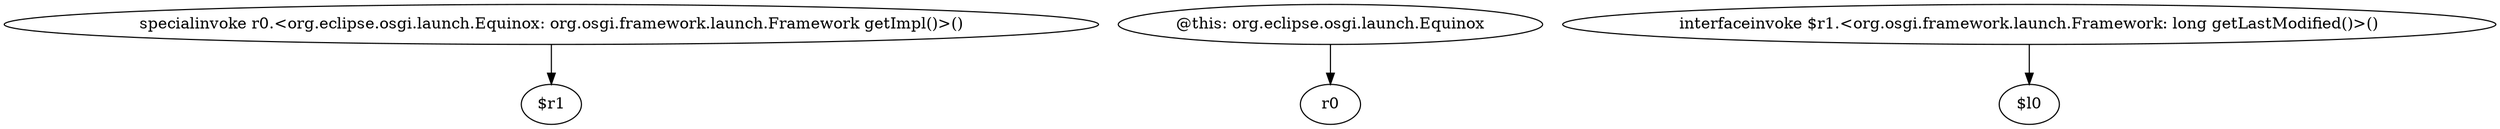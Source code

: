digraph g {
0[label="specialinvoke r0.<org.eclipse.osgi.launch.Equinox: org.osgi.framework.launch.Framework getImpl()>()"]
1[label="$r1"]
0->1[label=""]
2[label="@this: org.eclipse.osgi.launch.Equinox"]
3[label="r0"]
2->3[label=""]
4[label="interfaceinvoke $r1.<org.osgi.framework.launch.Framework: long getLastModified()>()"]
5[label="$l0"]
4->5[label=""]
}